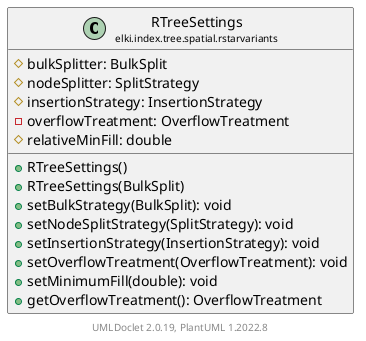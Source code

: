 @startuml
    remove .*\.(Instance|Par|Parameterizer|Factory)$
    set namespaceSeparator none
    hide empty fields
    hide empty methods

    class "<size:14>RTreeSettings\n<size:10>elki.index.tree.spatial.rstarvariants" as elki.index.tree.spatial.rstarvariants.RTreeSettings [[RTreeSettings.html]] {
        #bulkSplitter: BulkSplit
        #nodeSplitter: SplitStrategy
        #insertionStrategy: InsertionStrategy
        -overflowTreatment: OverflowTreatment
        #relativeMinFill: double
        +RTreeSettings()
        +RTreeSettings(BulkSplit)
        +setBulkStrategy(BulkSplit): void
        +setNodeSplitStrategy(SplitStrategy): void
        +setInsertionStrategy(InsertionStrategy): void
        +setOverflowTreatment(OverflowTreatment): void
        +setMinimumFill(double): void
        +getOverflowTreatment(): OverflowTreatment
    }

    center footer UMLDoclet 2.0.19, PlantUML 1.2022.8
@enduml
